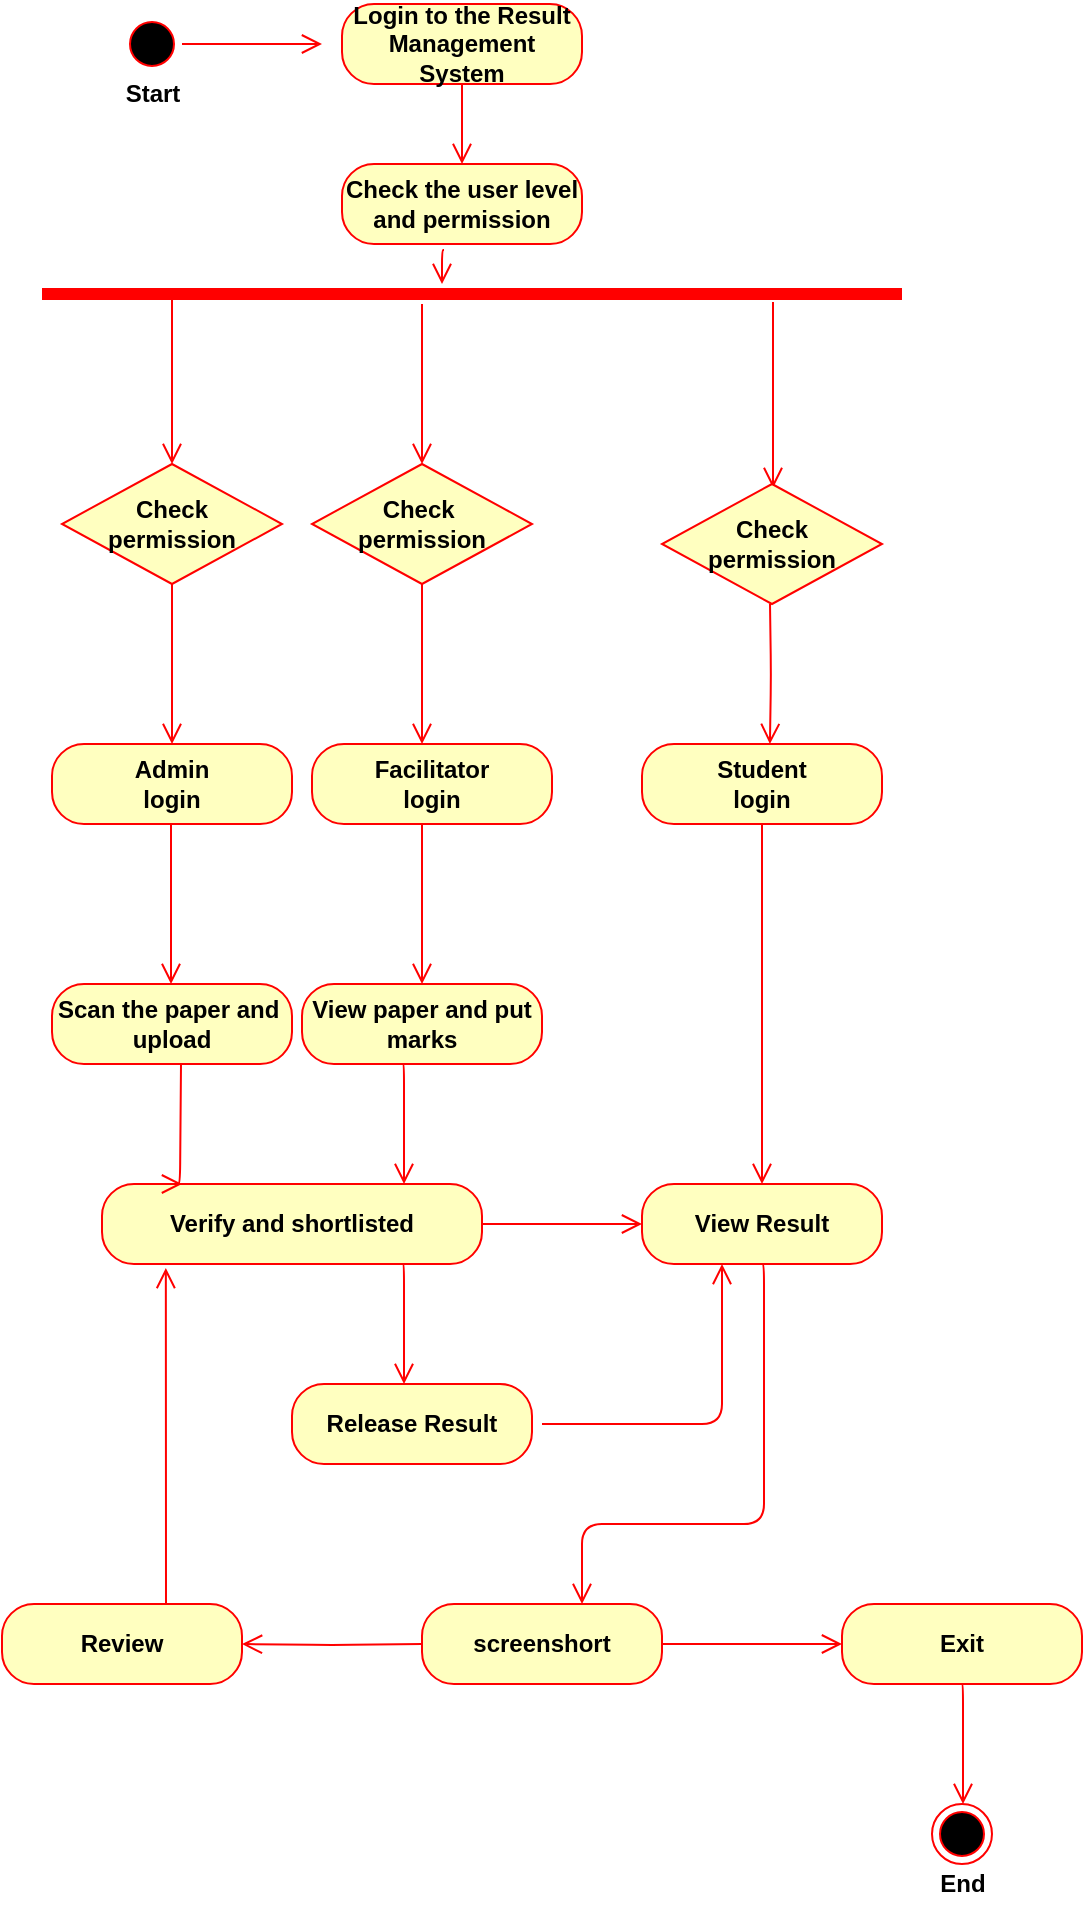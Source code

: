 <mxfile version="13.9.9" type="device"><diagram id="5TFUo1xhWIWFBtAWAOke" name="Page-1"><mxGraphModel dx="852" dy="494" grid="1" gridSize="10" guides="1" tooltips="1" connect="1" arrows="1" fold="1" page="1" pageScale="1" pageWidth="850" pageHeight="1400" math="0" shadow="0"><root><mxCell id="0"/><mxCell id="1" parent="0"/><mxCell id="INr5-SO-HPzPmLbIQDZH-1" value="" style="ellipse;html=1;shape=startState;fillColor=#000000;strokeColor=#ff0000;fontStyle=1" vertex="1" parent="1"><mxGeometry x="100" y="45" width="30" height="30" as="geometry"/></mxCell><mxCell id="INr5-SO-HPzPmLbIQDZH-2" value="" style="edgeStyle=orthogonalEdgeStyle;html=1;verticalAlign=bottom;endArrow=open;endSize=8;strokeColor=#ff0000;fontStyle=1" edge="1" parent="1"><mxGeometry relative="1" as="geometry"><mxPoint x="200" y="60" as="targetPoint"/><mxPoint x="130" y="60" as="sourcePoint"/><Array as="points"><mxPoint x="140" y="60"/><mxPoint x="140" y="60"/></Array></mxGeometry></mxCell><mxCell id="INr5-SO-HPzPmLbIQDZH-3" value="Login to the Result&lt;br&gt;Management System" style="rounded=1;whiteSpace=wrap;html=1;arcSize=40;fontColor=#000000;fillColor=#ffffc0;strokeColor=#ff0000;fontStyle=1" vertex="1" parent="1"><mxGeometry x="210" y="40" width="120" height="40" as="geometry"/></mxCell><mxCell id="INr5-SO-HPzPmLbIQDZH-4" value="" style="edgeStyle=orthogonalEdgeStyle;html=1;verticalAlign=bottom;endArrow=open;endSize=8;strokeColor=#ff0000;entryX=0.5;entryY=0;entryDx=0;entryDy=0;fontStyle=1" edge="1" source="INr5-SO-HPzPmLbIQDZH-3" parent="1" target="INr5-SO-HPzPmLbIQDZH-6"><mxGeometry relative="1" as="geometry"><mxPoint x="270" y="110" as="targetPoint"/></mxGeometry></mxCell><mxCell id="INr5-SO-HPzPmLbIQDZH-5" value="&lt;span&gt;Start&lt;/span&gt;" style="text;html=1;align=center;verticalAlign=middle;resizable=0;points=[];autosize=1;fontStyle=1" vertex="1" parent="1"><mxGeometry x="95" y="75" width="40" height="20" as="geometry"/></mxCell><mxCell id="INr5-SO-HPzPmLbIQDZH-6" value="Check the user level and permission" style="rounded=1;whiteSpace=wrap;html=1;arcSize=40;fontColor=#000000;fillColor=#ffffc0;strokeColor=#ff0000;fontStyle=1" vertex="1" parent="1"><mxGeometry x="210" y="120" width="120" height="40" as="geometry"/></mxCell><mxCell id="INr5-SO-HPzPmLbIQDZH-9" value="" style="shape=line;html=1;strokeWidth=6;strokeColor=#ff0000;fontStyle=1" vertex="1" parent="1"><mxGeometry x="60" y="180" width="430" height="10" as="geometry"/></mxCell><mxCell id="INr5-SO-HPzPmLbIQDZH-10" value="" style="edgeStyle=orthogonalEdgeStyle;html=1;verticalAlign=bottom;endArrow=open;endSize=8;strokeColor=#ff0000;entryX=0.5;entryY=0;entryDx=0;entryDy=0;fontStyle=1" edge="1" source="INr5-SO-HPzPmLbIQDZH-9" parent="1" target="INr5-SO-HPzPmLbIQDZH-17"><mxGeometry relative="1" as="geometry"><mxPoint x="250" y="260" as="targetPoint"/><Array as="points"><mxPoint x="250" y="210"/><mxPoint x="250" y="210"/></Array></mxGeometry></mxCell><mxCell id="INr5-SO-HPzPmLbIQDZH-15" value="" style="edgeStyle=orthogonalEdgeStyle;html=1;verticalAlign=bottom;endArrow=open;endSize=8;strokeColor=#ff0000;exitX=0.85;exitY=0.9;exitDx=0;exitDy=0;exitPerimeter=0;fontStyle=1" edge="1" parent="1" source="INr5-SO-HPzPmLbIQDZH-9"><mxGeometry relative="1" as="geometry"><mxPoint x="426" y="282" as="targetPoint"/><mxPoint x="384.5" y="200" as="sourcePoint"/><Array as="points"><mxPoint x="426" y="282"/></Array></mxGeometry></mxCell><mxCell id="INr5-SO-HPzPmLbIQDZH-16" value="" style="edgeStyle=orthogonalEdgeStyle;html=1;verticalAlign=bottom;endArrow=open;endSize=8;strokeColor=#ff0000;entryX=0.5;entryY=0;entryDx=0;entryDy=0;fontStyle=1" edge="1" parent="1" target="INr5-SO-HPzPmLbIQDZH-19"><mxGeometry relative="1" as="geometry"><mxPoint x="124.5" y="260" as="targetPoint"/><mxPoint x="125" y="190" as="sourcePoint"/><Array as="points"><mxPoint x="125" y="180"/><mxPoint x="125" y="180"/></Array></mxGeometry></mxCell><mxCell id="INr5-SO-HPzPmLbIQDZH-17" value="Check&amp;nbsp;&lt;br&gt;permission" style="rhombus;whiteSpace=wrap;html=1;fillColor=#ffffc0;strokeColor=#ff0000;fontStyle=1" vertex="1" parent="1"><mxGeometry x="195" y="270" width="110" height="60" as="geometry"/></mxCell><mxCell id="INr5-SO-HPzPmLbIQDZH-18" value="Check&lt;br&gt;permission" style="rhombus;whiteSpace=wrap;html=1;fillColor=#ffffc0;strokeColor=#ff0000;fontStyle=1" vertex="1" parent="1"><mxGeometry x="370" y="280" width="110" height="60" as="geometry"/></mxCell><mxCell id="INr5-SO-HPzPmLbIQDZH-19" value="Check&lt;br&gt;permission" style="rhombus;whiteSpace=wrap;html=1;fillColor=#ffffc0;strokeColor=#ff0000;fontStyle=1" vertex="1" parent="1"><mxGeometry x="70" y="270" width="110" height="60" as="geometry"/></mxCell><mxCell id="INr5-SO-HPzPmLbIQDZH-20" value="" style="edgeStyle=orthogonalEdgeStyle;html=1;verticalAlign=bottom;endArrow=open;endSize=8;strokeColor=#ff0000;fontStyle=1" edge="1" parent="1"><mxGeometry relative="1" as="geometry"><mxPoint x="125" y="410" as="targetPoint"/><mxPoint x="125" y="330" as="sourcePoint"/><Array as="points"><mxPoint x="124.5" y="330"/><mxPoint x="124.5" y="330"/></Array></mxGeometry></mxCell><mxCell id="INr5-SO-HPzPmLbIQDZH-21" value="" style="edgeStyle=orthogonalEdgeStyle;html=1;verticalAlign=bottom;endArrow=open;endSize=8;strokeColor=#ff0000;fontStyle=1" edge="1" parent="1"><mxGeometry relative="1" as="geometry"><mxPoint x="250" y="410" as="targetPoint"/><mxPoint x="250" y="330" as="sourcePoint"/><Array as="points"><mxPoint x="249.5" y="330"/><mxPoint x="249.5" y="330"/></Array></mxGeometry></mxCell><mxCell id="INr5-SO-HPzPmLbIQDZH-22" value="" style="edgeStyle=orthogonalEdgeStyle;html=1;verticalAlign=bottom;endArrow=open;endSize=8;strokeColor=#ff0000;entryX=0.533;entryY=0;entryDx=0;entryDy=0;entryPerimeter=0;fontStyle=1" edge="1" parent="1" target="INr5-SO-HPzPmLbIQDZH-25"><mxGeometry relative="1" as="geometry"><mxPoint x="424" y="400" as="targetPoint"/><mxPoint x="424" y="340" as="sourcePoint"/><Array as="points"/></mxGeometry></mxCell><mxCell id="INr5-SO-HPzPmLbIQDZH-23" value="Admin&lt;br&gt;login" style="rounded=1;whiteSpace=wrap;html=1;arcSize=40;fontColor=#000000;fillColor=#ffffc0;strokeColor=#ff0000;fontStyle=1" vertex="1" parent="1"><mxGeometry x="65" y="410" width="120" height="40" as="geometry"/></mxCell><mxCell id="INr5-SO-HPzPmLbIQDZH-24" value="Facilitator&lt;br&gt;login" style="rounded=1;whiteSpace=wrap;html=1;arcSize=40;fontColor=#000000;fillColor=#ffffc0;strokeColor=#ff0000;fontStyle=1" vertex="1" parent="1"><mxGeometry x="195" y="410" width="120" height="40" as="geometry"/></mxCell><mxCell id="INr5-SO-HPzPmLbIQDZH-25" value="Student&lt;br&gt;login" style="rounded=1;whiteSpace=wrap;html=1;arcSize=40;fontColor=#000000;fillColor=#ffffc0;strokeColor=#ff0000;fontStyle=1" vertex="1" parent="1"><mxGeometry x="360" y="410" width="120" height="40" as="geometry"/></mxCell><mxCell id="INr5-SO-HPzPmLbIQDZH-28" value="" style="edgeStyle=orthogonalEdgeStyle;html=1;verticalAlign=bottom;endArrow=open;endSize=8;strokeColor=#ff0000;fontStyle=1" edge="1" parent="1"><mxGeometry relative="1" as="geometry"><mxPoint x="124.5" y="530" as="targetPoint"/><mxPoint x="124.5" y="450" as="sourcePoint"/><Array as="points"><mxPoint x="124" y="450"/><mxPoint x="124" y="450"/></Array></mxGeometry></mxCell><mxCell id="INr5-SO-HPzPmLbIQDZH-29" value="" style="edgeStyle=orthogonalEdgeStyle;html=1;verticalAlign=bottom;endArrow=open;endSize=8;strokeColor=#ff0000;fontStyle=1" edge="1" parent="1"><mxGeometry relative="1" as="geometry"><mxPoint x="250" y="530" as="targetPoint"/><mxPoint x="250" y="450" as="sourcePoint"/><Array as="points"><mxPoint x="249.5" y="450"/><mxPoint x="249.5" y="450"/></Array></mxGeometry></mxCell><mxCell id="INr5-SO-HPzPmLbIQDZH-30" value="" style="edgeStyle=orthogonalEdgeStyle;html=1;verticalAlign=bottom;endArrow=open;endSize=8;strokeColor=#ff0000;entryX=0.5;entryY=0;entryDx=0;entryDy=0;exitX=0.5;exitY=1;exitDx=0;exitDy=0;fontStyle=1" edge="1" parent="1" source="INr5-SO-HPzPmLbIQDZH-25" target="INr5-SO-HPzPmLbIQDZH-34"><mxGeometry relative="1" as="geometry"><mxPoint x="385" y="620" as="targetPoint"/><mxPoint x="384.5" y="450" as="sourcePoint"/><Array as="points"/></mxGeometry></mxCell><mxCell id="INr5-SO-HPzPmLbIQDZH-31" value="Scan the paper and&amp;nbsp;&lt;br&gt;upload" style="rounded=1;whiteSpace=wrap;html=1;arcSize=40;fontColor=#000000;fillColor=#ffffc0;strokeColor=#ff0000;fontStyle=1" vertex="1" parent="1"><mxGeometry x="65" y="530" width="120" height="40" as="geometry"/></mxCell><mxCell id="INr5-SO-HPzPmLbIQDZH-32" value="View paper and put&lt;br&gt;marks" style="rounded=1;whiteSpace=wrap;html=1;arcSize=40;fontColor=#000000;fillColor=#ffffc0;strokeColor=#ff0000;fontStyle=1" vertex="1" parent="1"><mxGeometry x="190" y="530" width="120" height="40" as="geometry"/></mxCell><mxCell id="INr5-SO-HPzPmLbIQDZH-33" value="Verify and shortlisted" style="rounded=1;whiteSpace=wrap;html=1;arcSize=40;fontColor=#000000;fillColor=#ffffc0;strokeColor=#ff0000;fontStyle=1" vertex="1" parent="1"><mxGeometry x="90" y="630" width="190" height="40" as="geometry"/></mxCell><mxCell id="INr5-SO-HPzPmLbIQDZH-34" value="View Result" style="rounded=1;whiteSpace=wrap;html=1;arcSize=40;fontColor=#000000;fillColor=#ffffc0;strokeColor=#ff0000;fontStyle=1" vertex="1" parent="1"><mxGeometry x="360" y="630" width="120" height="40" as="geometry"/></mxCell><mxCell id="INr5-SO-HPzPmLbIQDZH-38" value="" style="edgeStyle=orthogonalEdgeStyle;html=1;verticalAlign=bottom;endArrow=open;endSize=8;strokeColor=#ff0000;fontStyle=1" edge="1" parent="1"><mxGeometry relative="1" as="geometry"><mxPoint x="130" y="630" as="targetPoint"/><mxPoint x="129.5" y="570" as="sourcePoint"/><Array as="points"><mxPoint x="129" y="570"/><mxPoint x="129" y="570"/></Array></mxGeometry></mxCell><mxCell id="INr5-SO-HPzPmLbIQDZH-39" value="" style="edgeStyle=orthogonalEdgeStyle;html=1;verticalAlign=bottom;endArrow=open;endSize=8;strokeColor=#ff0000;fontStyle=1" edge="1" parent="1"><mxGeometry relative="1" as="geometry"><mxPoint x="241" y="630" as="targetPoint"/><mxPoint x="241" y="570" as="sourcePoint"/><Array as="points"><mxPoint x="240" y="570"/><mxPoint x="240" y="570"/></Array></mxGeometry></mxCell><mxCell id="INr5-SO-HPzPmLbIQDZH-43" value="" style="edgeStyle=orthogonalEdgeStyle;html=1;verticalAlign=bottom;endArrow=open;endSize=8;strokeColor=#ff0000;fontStyle=1" edge="1" parent="1"><mxGeometry relative="1" as="geometry"><mxPoint x="360" y="650" as="targetPoint"/><mxPoint x="280" y="650" as="sourcePoint"/><Array as="points"/></mxGeometry></mxCell><mxCell id="INr5-SO-HPzPmLbIQDZH-45" value="" style="edgeStyle=orthogonalEdgeStyle;html=1;verticalAlign=bottom;endArrow=open;endSize=8;strokeColor=#ff0000;fontStyle=1" edge="1" parent="1"><mxGeometry relative="1" as="geometry"><mxPoint x="241" y="730" as="targetPoint"/><mxPoint x="241" y="670" as="sourcePoint"/><Array as="points"><mxPoint x="240" y="670"/><mxPoint x="240" y="670"/></Array></mxGeometry></mxCell><mxCell id="INr5-SO-HPzPmLbIQDZH-46" value="Release Result" style="rounded=1;whiteSpace=wrap;html=1;arcSize=40;fontColor=#000000;fillColor=#ffffc0;strokeColor=#ff0000;fontStyle=1" vertex="1" parent="1"><mxGeometry x="185" y="730" width="120" height="40" as="geometry"/></mxCell><mxCell id="INr5-SO-HPzPmLbIQDZH-48" value="screenshort" style="rounded=1;whiteSpace=wrap;html=1;arcSize=40;fontColor=#000000;fillColor=#ffffc0;strokeColor=#ff0000;fontStyle=1" vertex="1" parent="1"><mxGeometry x="250" y="840" width="120" height="40" as="geometry"/></mxCell><mxCell id="INr5-SO-HPzPmLbIQDZH-49" value="Review" style="rounded=1;whiteSpace=wrap;html=1;arcSize=40;fontColor=#000000;fillColor=#ffffc0;strokeColor=#ff0000;fontStyle=1" vertex="1" parent="1"><mxGeometry x="40" y="840" width="120" height="40" as="geometry"/></mxCell><mxCell id="INr5-SO-HPzPmLbIQDZH-50" value="Exit" style="rounded=1;whiteSpace=wrap;html=1;arcSize=40;fontColor=#000000;fillColor=#ffffc0;strokeColor=#ff0000;fontStyle=1" vertex="1" parent="1"><mxGeometry x="460" y="840" width="120" height="40" as="geometry"/></mxCell><mxCell id="INr5-SO-HPzPmLbIQDZH-51" value="" style="edgeStyle=orthogonalEdgeStyle;html=1;verticalAlign=bottom;endArrow=open;endSize=8;strokeColor=#ff0000;fontStyle=1" edge="1" parent="1"><mxGeometry relative="1" as="geometry"><mxPoint x="400" y="670" as="targetPoint"/><mxPoint x="310" y="750" as="sourcePoint"/><Array as="points"><mxPoint x="400" y="750"/></Array></mxGeometry></mxCell><mxCell id="INr5-SO-HPzPmLbIQDZH-52" value="" style="edgeStyle=orthogonalEdgeStyle;html=1;verticalAlign=bottom;endArrow=open;endSize=8;strokeColor=#ff0000;entryX=0.168;entryY=1.05;entryDx=0;entryDy=0;entryPerimeter=0;fontStyle=1" edge="1" parent="1" target="INr5-SO-HPzPmLbIQDZH-33"><mxGeometry relative="1" as="geometry"><mxPoint x="130" y="780" as="targetPoint"/><mxPoint x="122" y="840" as="sourcePoint"/><Array as="points"><mxPoint x="122" y="835"/></Array></mxGeometry></mxCell><mxCell id="INr5-SO-HPzPmLbIQDZH-53" value="" style="edgeStyle=orthogonalEdgeStyle;html=1;verticalAlign=bottom;endArrow=open;endSize=8;strokeColor=#ff0000;fontStyle=1" edge="1" parent="1"><mxGeometry relative="1" as="geometry"><mxPoint x="460" y="860" as="targetPoint"/><mxPoint x="370" y="860" as="sourcePoint"/><Array as="points"/></mxGeometry></mxCell><mxCell id="INr5-SO-HPzPmLbIQDZH-54" value="" style="edgeStyle=orthogonalEdgeStyle;html=1;verticalAlign=bottom;endArrow=open;endSize=8;strokeColor=#ff0000;exitX=0.5;exitY=1;exitDx=0;exitDy=0;fontStyle=1" edge="1" parent="1" source="INr5-SO-HPzPmLbIQDZH-34"><mxGeometry relative="1" as="geometry"><mxPoint x="330" y="840" as="targetPoint"/><mxPoint x="421" y="680" as="sourcePoint"/><Array as="points"><mxPoint x="421" y="670"/><mxPoint x="421" y="800"/><mxPoint x="330" y="800"/><mxPoint x="330" y="840"/></Array></mxGeometry></mxCell><mxCell id="INr5-SO-HPzPmLbIQDZH-56" value="" style="edgeStyle=orthogonalEdgeStyle;html=1;verticalAlign=bottom;endArrow=open;endSize=8;strokeColor=#ff0000;fontStyle=1" edge="1" parent="1" target="INr5-SO-HPzPmLbIQDZH-49"><mxGeometry relative="1" as="geometry"><mxPoint x="150" y="940" as="targetPoint"/><mxPoint x="250" y="860" as="sourcePoint"/><Array as="points"/></mxGeometry></mxCell><mxCell id="INr5-SO-HPzPmLbIQDZH-57" value="" style="ellipse;html=1;shape=endState;fillColor=#000000;strokeColor=#ff0000;fontStyle=1" vertex="1" parent="1"><mxGeometry x="505" y="940" width="30" height="30" as="geometry"/></mxCell><mxCell id="INr5-SO-HPzPmLbIQDZH-58" value="" style="edgeStyle=orthogonalEdgeStyle;html=1;verticalAlign=bottom;endArrow=open;endSize=8;strokeColor=#ff0000;fontStyle=1" edge="1" parent="1"><mxGeometry relative="1" as="geometry"><mxPoint x="520.5" y="940" as="targetPoint"/><mxPoint x="520.5" y="880" as="sourcePoint"/><Array as="points"><mxPoint x="519.5" y="880"/><mxPoint x="519.5" y="880"/></Array></mxGeometry></mxCell><mxCell id="INr5-SO-HPzPmLbIQDZH-59" value="End" style="text;html=1;align=center;verticalAlign=middle;resizable=0;points=[];autosize=1;fontStyle=1" vertex="1" parent="1"><mxGeometry x="500" y="970" width="40" height="20" as="geometry"/></mxCell><mxCell id="INr5-SO-HPzPmLbIQDZH-60" value="" style="edgeStyle=orthogonalEdgeStyle;html=1;verticalAlign=bottom;endArrow=open;endSize=8;strokeColor=#ff0000;entryX=0.5;entryY=0;entryDx=0;entryDy=0;fontStyle=1;exitX=0.425;exitY=1.075;exitDx=0;exitDy=0;exitPerimeter=0;" edge="1" parent="1" source="INr5-SO-HPzPmLbIQDZH-6"><mxGeometry relative="1" as="geometry"><mxPoint x="260" y="180" as="targetPoint"/><mxPoint x="260" y="170" as="sourcePoint"/><Array as="points"><mxPoint x="260" y="163"/></Array></mxGeometry></mxCell></root></mxGraphModel></diagram></mxfile>
